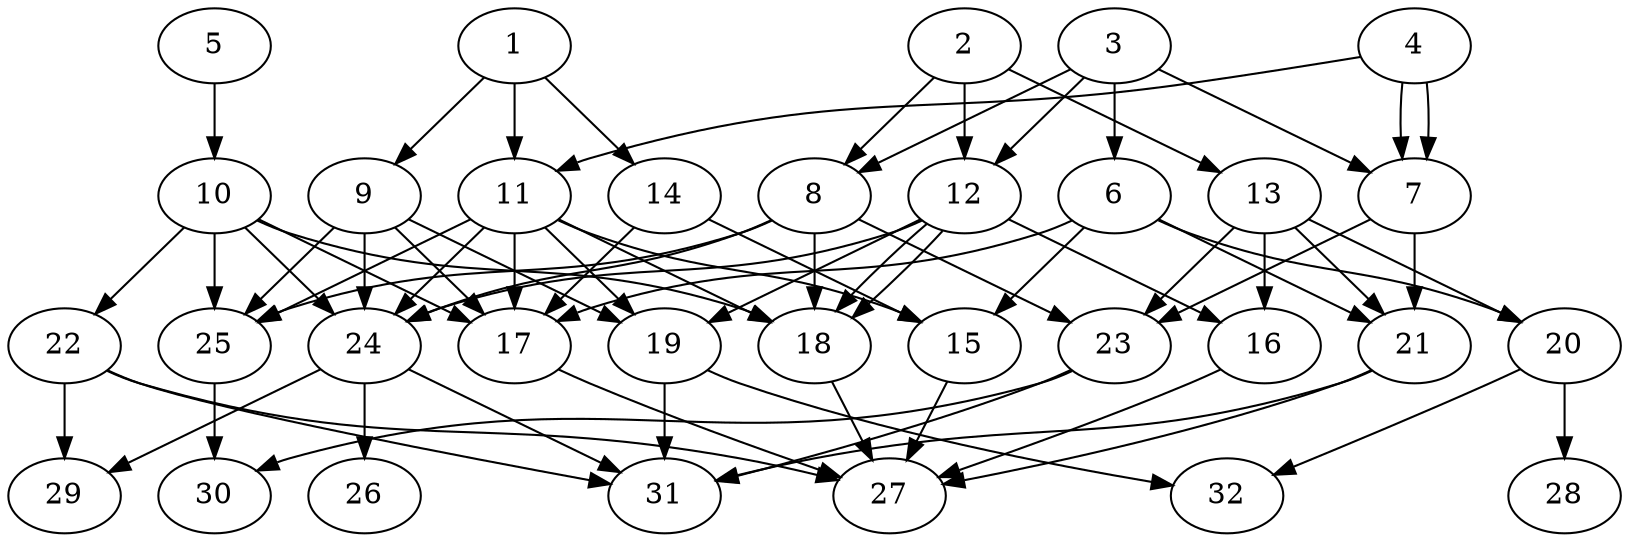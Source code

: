 // DAG (tier=2-normal, mode=compute, n=32, ccr=0.378, fat=0.632, density=0.535, regular=0.522, jump=0.130, mindata=524288, maxdata=8388608)
// DAG automatically generated by daggen at Sun Aug 24 16:33:33 2025
// /home/ermia/Project/Environments/daggen/bin/daggen --dot --ccr 0.378 --fat 0.632 --regular 0.522 --density 0.535 --jump 0.130 --mindata 524288 --maxdata 8388608 -n 32 
digraph G {
  1 [size="5676528236650962", alpha="0.10", expect_size="2838264118325481"]
  1 -> 9 [size ="318517492580352"]
  1 -> 11 [size ="318517492580352"]
  1 -> 14 [size ="318517492580352"]
  2 [size="41572473321593765888", alpha="0.12", expect_size="20786236660796882944"]
  2 -> 8 [size ="96005009702912"]
  2 -> 12 [size ="96005009702912"]
  2 -> 13 [size ="96005009702912"]
  3 [size="31723198937013508", alpha="0.15", expect_size="15861599468506754"]
  3 -> 6 [size ="12649886646272"]
  3 -> 7 [size ="12649886646272"]
  3 -> 8 [size ="12649886646272"]
  3 -> 12 [size ="12649886646272"]
  4 [size="260645794799411168", alpha="0.14", expect_size="130322897399705584"]
  4 -> 7 [size ="290228422049792"]
  4 -> 7 [size ="290228422049792"]
  4 -> 11 [size ="290228422049792"]
  5 [size="15623921239095202", alpha="0.14", expect_size="7811960619547601"]
  5 -> 10 [size ="244883675676672"]
  6 [size="584588242598806016", alpha="0.07", expect_size="292294121299403008"]
  6 -> 15 [size ="318000796270592"]
  6 -> 17 [size ="318000796270592"]
  6 -> 20 [size ="318000796270592"]
  6 -> 21 [size ="318000796270592"]
  7 [size="415736155442084032", alpha="0.12", expect_size="207868077721042016"]
  7 -> 21 [size ="152376077975552"]
  7 -> 23 [size ="152376077975552"]
  8 [size="6408280325734317", alpha="0.07", expect_size="3204140162867158"]
  8 -> 18 [size ="243525853642752"]
  8 -> 23 [size ="243525853642752"]
  8 -> 24 [size ="243525853642752"]
  8 -> 25 [size ="243525853642752"]
  9 [size="89607462843318272000", alpha="0.18", expect_size="44803731421659136000"]
  9 -> 17 [size ="160196408115200"]
  9 -> 19 [size ="160196408115200"]
  9 -> 24 [size ="160196408115200"]
  9 -> 25 [size ="160196408115200"]
  10 [size="1530382102219508", alpha="0.05", expect_size="765191051109754"]
  10 -> 17 [size ="25222497435648"]
  10 -> 18 [size ="25222497435648"]
  10 -> 22 [size ="25222497435648"]
  10 -> 24 [size ="25222497435648"]
  10 -> 25 [size ="25222497435648"]
  11 [size="18557632525177732", alpha="0.12", expect_size="9278816262588866"]
  11 -> 15 [size ="464963973939200"]
  11 -> 17 [size ="464963973939200"]
  11 -> 18 [size ="464963973939200"]
  11 -> 19 [size ="464963973939200"]
  11 -> 24 [size ="464963973939200"]
  11 -> 25 [size ="464963973939200"]
  12 [size="654696209095213824", alpha="0.08", expect_size="327348104547606912"]
  12 -> 16 [size ="357150228480000"]
  12 -> 18 [size ="357150228480000"]
  12 -> 18 [size ="357150228480000"]
  12 -> 19 [size ="357150228480000"]
  12 -> 24 [size ="357150228480000"]
  13 [size="214952706286919424", alpha="0.06", expect_size="107476353143459712"]
  13 -> 16 [size ="203966998642688"]
  13 -> 20 [size ="203966998642688"]
  13 -> 21 [size ="203966998642688"]
  13 -> 23 [size ="203966998642688"]
  14 [size="382965470571949824", alpha="0.07", expect_size="191482735285974912"]
  14 -> 15 [size ="428007323860992"]
  14 -> 17 [size ="428007323860992"]
  15 [size="247766446128475", alpha="0.16", expect_size="123883223064237"]
  15 -> 27 [size ="27481918668800"]
  16 [size="221143031530364800", alpha="0.17", expect_size="110571515765182400"]
  16 -> 27 [size ="83871349604352"]
  17 [size="263542978239253184", alpha="0.02", expect_size="131771489119626592"]
  17 -> 27 [size ="485163742003200"]
  18 [size="52283787550587", alpha="0.18", expect_size="26141893775293"]
  18 -> 27 [size ="2870791372800"]
  19 [size="8524235019143336", alpha="0.11", expect_size="4262117509571668"]
  19 -> 31 [size ="331782205472768"]
  19 -> 32 [size ="331782205472768"]
  20 [size="1147374506037606912", alpha="0.09", expect_size="573687253018803456"]
  20 -> 28 [size ="457499790540800"]
  20 -> 32 [size ="457499790540800"]
  21 [size="210664631068672", alpha="0.20", expect_size="105332315534336"]
  21 -> 27 [size ="16630113370112"]
  21 -> 31 [size ="16630113370112"]
  22 [size="2115728803461966", alpha="0.09", expect_size="1057864401730983"]
  22 -> 27 [size ="63208370995200"]
  22 -> 29 [size ="63208370995200"]
  22 -> 31 [size ="63208370995200"]
  23 [size="150714789499586944", alpha="0.16", expect_size="75357394749793472"]
  23 -> 30 [size ="144055350591488"]
  23 -> 31 [size ="144055350591488"]
  24 [size="58785624882832120", alpha="0.03", expect_size="29392812441416060"]
  24 -> 26 [size ="42694122405888"]
  24 -> 29 [size ="42694122405888"]
  24 -> 31 [size ="42694122405888"]
  25 [size="92153332121724780544", alpha="0.10", expect_size="46076666060862390272"]
  25 -> 30 [size ="163216483155968"]
  26 [size="126789270049373814784", alpha="0.06", expect_size="63394635024686907392"]
  27 [size="1245798750763865088", alpha="0.16", expect_size="622899375381932544"]
  28 [size="296649147381687779328", alpha="0.18", expect_size="148324573690843889664"]
  29 [size="205668938869355136", alpha="0.04", expect_size="102834469434677568"]
  30 [size="82310150190067089408", alpha="0.19", expect_size="41155075095033544704"]
  31 [size="84894393460443840512", alpha="0.14", expect_size="42447196730221920256"]
  32 [size="35548459613651206144", alpha="0.17", expect_size="17774229806825603072"]
}